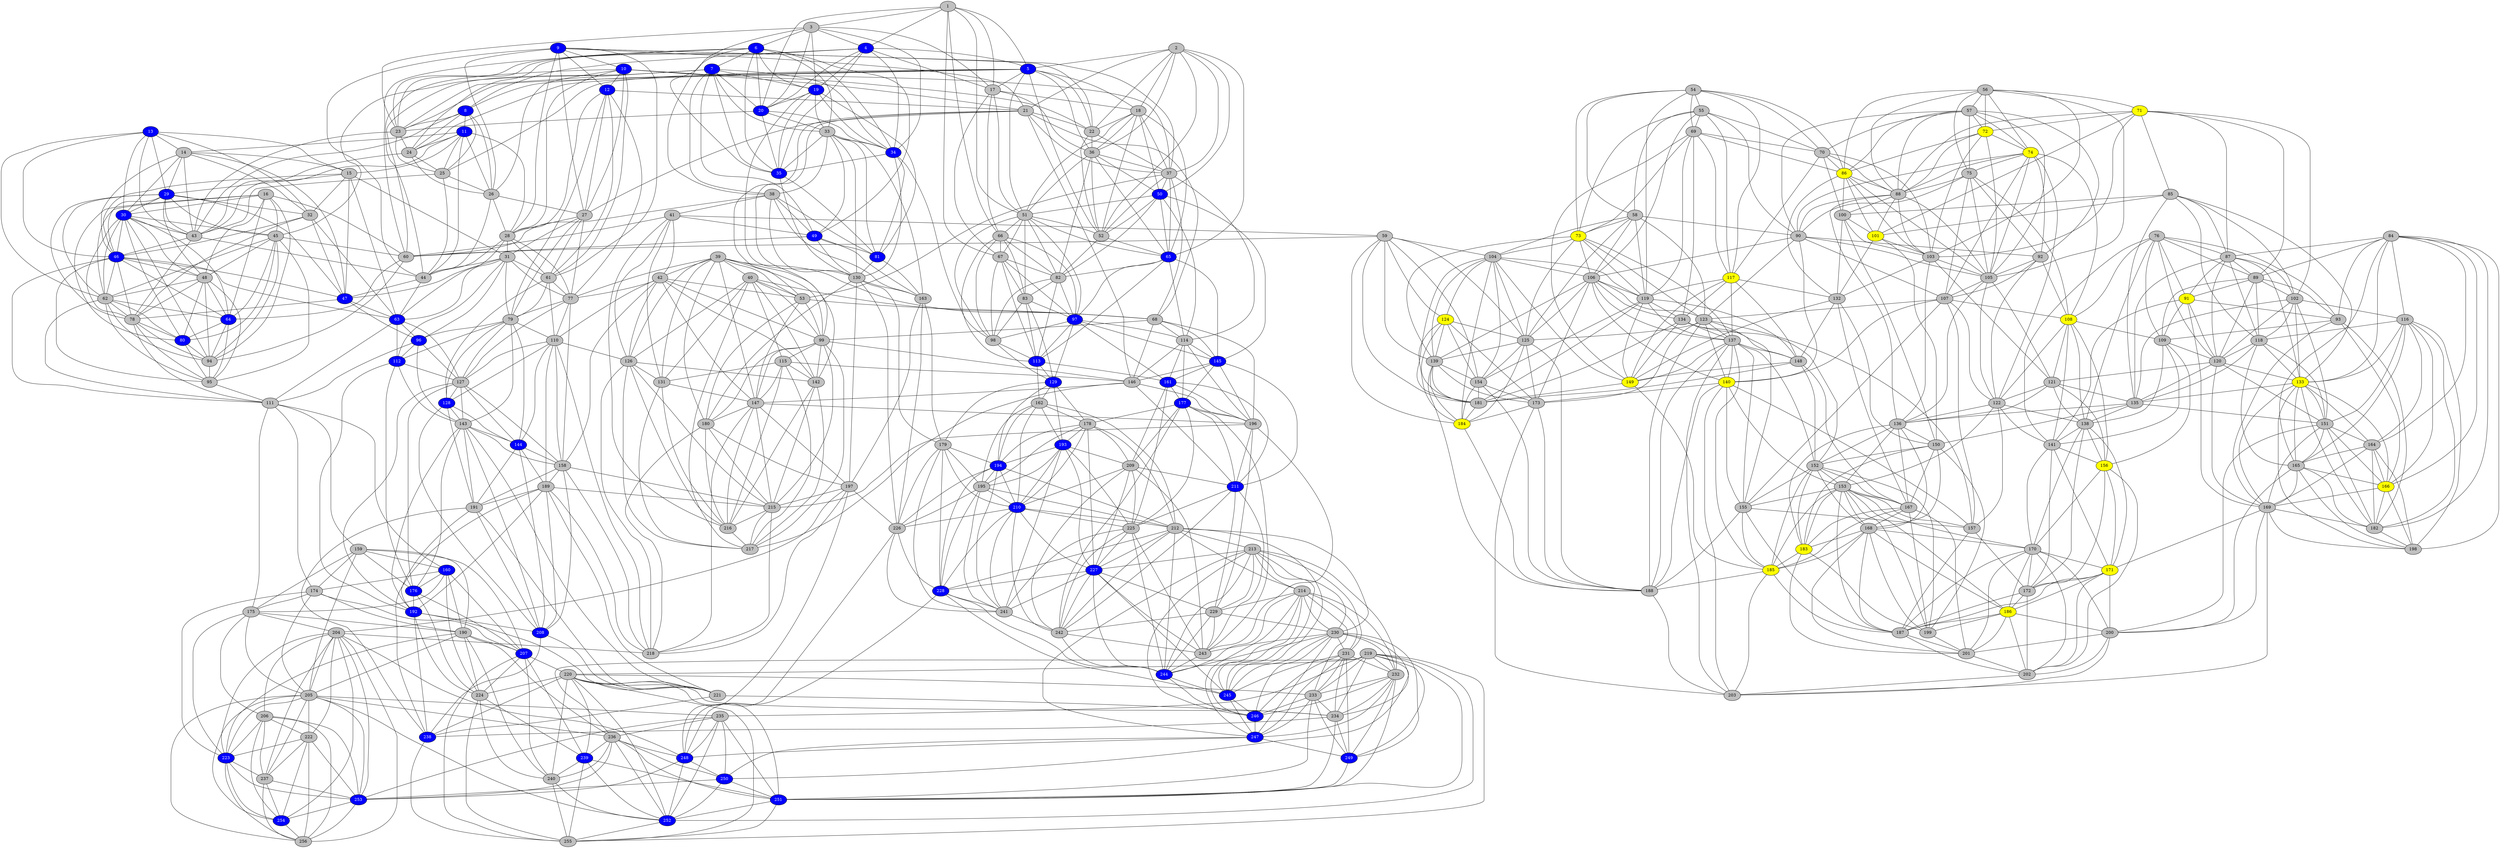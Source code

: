 graph Walk {
start=0
1 [fillcolor=gray][style=filled][pos="1,18"][pin=true]
1 -- 3
1 -- 4
1 -- 5
1 -- 17
1 -- 20
1 -- 51
1 -- 66
1 -- 67
2 [fillcolor=gray][style=filled][pos="1,17"][pin=true]
2 -- 5
2 -- 18
2 -- 21
2 -- 22
2 -- 36
2 -- 37
2 -- 50
2 -- 52
2 -- 65
3 [fillcolor=gray][style=filled][pos="1,16"][pin=true]
3 -- 4
3 -- 6
3 -- 17
3 -- 19
3 -- 20
3 -- 23
3 -- 34
3 -- 35
4 [fillcolor=blue][style=filled][fontcolor=white][pos="1,15"][pin=true]
4 -- 5
4 -- 8
4 -- 17
4 -- 19
4 -- 20
4 -- 23
4 -- 24
4 -- 34
4 -- 35
5 [fillcolor=blue][style=filled][fontcolor=white][pos="1,14"][pin=true]
5 -- 8
5 -- 17
5 -- 18
5 -- 22
5 -- 23
5 -- 24
5 -- 25
5 -- 36
5 -- 51
5 -- 52
6 [fillcolor=blue][style=filled][fontcolor=white][pos="1,13"][pin=true]
6 -- 7
6 -- 19
6 -- 20
6 -- 23
6 -- 33
6 -- 34
6 -- 35
6 -- 38
6 -- 49
6 -- 60
7 [fillcolor=blue][style=filled][fontcolor=white][pos="1,12"][pin=true]
7 -- 19
7 -- 20
7 -- 23
7 -- 33
7 -- 34
7 -- 35
7 -- 38
7 -- 45
7 -- 49
7 -- 60
8 [fillcolor=blue][style=filled][fontcolor=white][pos="1,11"][pin=true]
8 -- 11
8 -- 23
8 -- 24
8 -- 25
8 -- 26
8 -- 43
9 [fillcolor=blue][style=filled][fontcolor=white][pos="1,10"][pin=true]
9 -- 10
9 -- 12
9 -- 21
9 -- 22
9 -- 26
9 -- 27
9 -- 28
9 -- 37
9 -- 44
9 -- 61
10 [fillcolor=blue][style=filled][fontcolor=white][pos="1,9"][pin=true]
10 -- 12
10 -- 21
10 -- 22
10 -- 26
10 -- 27
10 -- 28
10 -- 37
10 -- 44
10 -- 61
11 [fillcolor=blue][style=filled][fontcolor=white][pos="1,8"][pin=true]
11 -- 14
11 -- 15
11 -- 24
11 -- 25
11 -- 26
11 -- 28
11 -- 43
11 -- 44
12 [fillcolor=blue][style=filled][fontcolor=white][pos="1,7"][pin=true]
12 -- 21
12 -- 27
12 -- 28
12 -- 61
12 -- 77
12 -- 79
13 [fillcolor=blue][style=filled][fontcolor=white][pos="1,6"][pin=true]
13 -- 14
13 -- 15
13 -- 29
13 -- 30
13 -- 32
13 -- 43
13 -- 46
13 -- 62
14 [fillcolor=gray][style=filled][pos="1,5"][pin=true]
14 -- 15
14 -- 29
14 -- 30
14 -- 32
14 -- 43
14 -- 46
14 -- 47
15 [fillcolor=gray][style=filled][pos="1,4"][pin=true]
15 -- 29
15 -- 31
15 -- 32
15 -- 46
15 -- 47
15 -- 63
16 [fillcolor=gray][style=filled][pos="1,3"][pin=true]
16 -- 30
16 -- 45
16 -- 48
16 -- 60
16 -- 62
16 -- 64
16 -- 80
16 -- 94
17 [fillcolor=gray][style=filled][pos="2,18"][pin=true]
17 -- 18
17 -- 36
17 -- 51
17 -- 66
17 -- 67
18 [fillcolor=gray][style=filled][pos="2,17"][pin=true]
18 -- 22
18 -- 36
18 -- 37
18 -- 50
18 -- 51
18 -- 52
18 -- 65
19 [fillcolor=blue][style=filled][fontcolor=white][pos="2,16"][pin=true]
19 -- 20
19 -- 33
19 -- 34
19 -- 35
19 -- 81
19 -- 130
20 [fillcolor=blue][style=filled][fontcolor=white][pos="2,15"][pin=true]
20 -- 23
20 -- 33
20 -- 34
20 -- 35
21 [fillcolor=gray][style=filled][pos="2,14"][pin=true]
21 -- 22
21 -- 27
21 -- 37
21 -- 53
21 -- 68
21 -- 99
21 -- 146
22 [fillcolor=gray][style=filled][pos="2,13"][pin=true]
22 -- 36
22 -- 37
22 -- 52
23 [fillcolor=gray][style=filled][pos="2,12"][pin=true]
23 -- 24
23 -- 25
23 -- 43
24 [fillcolor=gray][style=filled][pos="2,11"][pin=true]
24 -- 25
24 -- 26
24 -- 43
25 [fillcolor=gray][style=filled][pos="2,10"][pin=true]
25 -- 26
25 -- 43
25 -- 44
26 [fillcolor=gray][style=filled][pos="2,9"][pin=true]
26 -- 27
26 -- 28
26 -- 44
27 [fillcolor=gray][style=filled][pos="2,8"][pin=true]
27 -- 28
27 -- 31
27 -- 61
27 -- 77
27 -- 79
28 [fillcolor=gray][style=filled][pos="2,7"][pin=true]
28 -- 31
28 -- 44
28 -- 61
28 -- 63
28 -- 77
29 [fillcolor=blue][style=filled][fontcolor=white][pos="2,6"][pin=true]
29 -- 30
29 -- 32
29 -- 43
29 -- 45
29 -- 46
29 -- 47
29 -- 48
29 -- 62
29 -- 78
30 [fillcolor=blue][style=filled][fontcolor=white][pos="2,5"][pin=true]
30 -- 43
30 -- 45
30 -- 46
30 -- 48
30 -- 62
30 -- 64
30 -- 78
30 -- 80
30 -- 94
31 [fillcolor=gray][style=filled][pos="2,4"][pin=true]
31 -- 44
31 -- 47
31 -- 61
31 -- 63
31 -- 77
31 -- 79
31 -- 96
31 -- 112
32 [fillcolor=gray][style=filled][pos="2,3"][pin=true]
32 -- 46
32 -- 47
32 -- 63
32 -- 78
33 [fillcolor=gray][style=filled][pos="3,18"][pin=true]
33 -- 34
33 -- 35
33 -- 38
33 -- 49
33 -- 81
33 -- 130
33 -- 163
34 [fillcolor=blue][style=filled][fontcolor=white][pos="3,17"][pin=true]
34 -- 35
34 -- 81
34 -- 98
34 -- 130
35 [fillcolor=blue][style=filled][fontcolor=white][pos="3,16"][pin=true]
35 -- 81
35 -- 130
36 [fillcolor=gray][style=filled][pos="3,15"][pin=true]
36 -- 37
36 -- 50
36 -- 51
36 -- 52
36 -- 65
36 -- 82
37 [fillcolor=gray][style=filled][pos="3,14"][pin=true]
37 -- 50
37 -- 52
37 -- 53
37 -- 65
37 -- 68
37 -- 114
38 [fillcolor=gray][style=filled][pos="3,13"][pin=true]
38 -- 41
38 -- 49
38 -- 60
38 -- 81
38 -- 130
38 -- 163
39 [fillcolor=gray][style=filled][pos="3,12"][pin=true]
39 -- 40
39 -- 42
39 -- 53
39 -- 68
39 -- 77
39 -- 99
39 -- 126
39 -- 131
39 -- 142
39 -- 147
39 -- 180
40 [fillcolor=gray][style=filled][pos="3,11"][pin=true]
40 -- 53
40 -- 68
40 -- 99
40 -- 115
40 -- 126
40 -- 131
40 -- 142
40 -- 217
41 [fillcolor=gray][style=filled][pos="3,10"][pin=true]
41 -- 42
41 -- 49
41 -- 59
41 -- 60
41 -- 126
41 -- 131
41 -- 216
42 [fillcolor=gray][style=filled][pos="3,9"][pin=true]
42 -- 53
42 -- 77
42 -- 99
42 -- 110
42 -- 126
42 -- 142
42 -- 147
42 -- 158
43 [fillcolor=gray][style=filled][pos="3,8"][pin=true]
43 -- 44
43 -- 46
43 -- 78
44 [fillcolor=gray][style=filled][pos="3,7"][pin=true]
44 -- 47
44 -- 63
45 [fillcolor=gray][style=filled][pos="3,6"][pin=true]
45 -- 48
45 -- 60
45 -- 62
45 -- 64
45 -- 80
45 -- 94
45 -- 95
46 [fillcolor=blue][style=filled][fontcolor=white][pos="3,5"][pin=true]
46 -- 47
46 -- 48
46 -- 62
46 -- 63
46 -- 64
46 -- 78
46 -- 95
46 -- 111
47 [fillcolor=blue][style=filled][fontcolor=white][pos="3,4"][pin=true]
47 -- 63
47 -- 78
47 -- 96
48 [fillcolor=gray][style=filled][pos="3,3"][pin=true]
48 -- 62
48 -- 64
48 -- 78
48 -- 80
48 -- 94
48 -- 95
49 [fillcolor=blue][style=filled][fontcolor=white][pos="4,18"][pin=true]
49 -- 60
49 -- 81
49 -- 130
49 -- 163
50 [fillcolor=blue][style=filled][fontcolor=white][pos="4,17"][pin=true]
50 -- 51
50 -- 52
50 -- 65
50 -- 82
50 -- 114
50 -- 145
51 [fillcolor=gray][style=filled][pos="4,16"][pin=true]
51 -- 52
51 -- 65
51 -- 66
51 -- 67
51 -- 82
51 -- 83
51 -- 97
51 -- 98
52 [fillcolor=gray][style=filled][pos="4,15"][pin=true]
52 -- 65
52 -- 82
53 [fillcolor=gray][style=filled][pos="4,14"][pin=true]
53 -- 68
53 -- 99
53 -- 147
53 -- 180
54 [fillcolor=gray][style=filled][pos="4,13"][pin=true]
54 -- 55
54 -- 58
54 -- 69
54 -- 70
54 -- 73
54 -- 86
54 -- 117
54 -- 119
55 [fillcolor=gray][style=filled][pos="4,12"][pin=true]
55 -- 58
55 -- 69
55 -- 70
55 -- 73
55 -- 90
55 -- 106
55 -- 117
56 [fillcolor=gray][style=filled][pos="4,11"][pin=true]
56 -- 57
56 -- 71
56 -- 72
56 -- 74
56 -- 75
56 -- 86
56 -- 88
56 -- 103
56 -- 105
57 [fillcolor=gray][style=filled][pos="4,10"][pin=true]
57 -- 70
57 -- 72
57 -- 74
57 -- 75
57 -- 86
57 -- 88
57 -- 90
57 -- 92
57 -- 105
58 [fillcolor=gray][style=filled][pos="4,9"][pin=true]
58 -- 73
58 -- 90
58 -- 104
58 -- 106
58 -- 119
58 -- 123
58 -- 125
59 [fillcolor=gray][style=filled][pos="4,8"][pin=true]
59 -- 60
59 -- 104
59 -- 124
59 -- 125
59 -- 139
59 -- 154
59 -- 181
59 -- 184
60 [fillcolor=gray][style=filled][pos="4,7"][pin=true]
60 -- 64
60 -- 94
61 [fillcolor=gray][style=filled][pos="4,6"][pin=true]
61 -- 77
61 -- 79
61 -- 110
61 -- 128
62 [fillcolor=gray][style=filled][pos="4,5"][pin=true]
62 -- 64
62 -- 78
62 -- 80
62 -- 94
62 -- 95
62 -- 111
63 [fillcolor=blue][style=filled][fontcolor=white][pos="4,4"][pin=true]
63 -- 96
63 -- 111
63 -- 112
63 -- 127
64 [fillcolor=blue][style=filled][fontcolor=white][pos="4,3"][pin=true]
64 -- 80
64 -- 94
64 -- 95
65 [fillcolor=blue][style=filled][fontcolor=white][pos="5,18"][pin=true]
65 -- 82
65 -- 97
65 -- 113
65 -- 114
65 -- 145
66 [fillcolor=gray][style=filled][pos="5,17"][pin=true]
66 -- 67
66 -- 82
66 -- 83
66 -- 97
66 -- 98
66 -- 113
67 [fillcolor=gray][style=filled][pos="5,16"][pin=true]
67 -- 82
67 -- 83
67 -- 97
67 -- 98
67 -- 113
68 [fillcolor=gray][style=filled][pos="5,15"][pin=true]
68 -- 99
68 -- 114
68 -- 145
68 -- 146
68 -- 196
69 [fillcolor=gray][style=filled][pos="5,14"][pin=true]
69 -- 70
69 -- 73
69 -- 86
69 -- 117
69 -- 119
69 -- 134
69 -- 149
70 [fillcolor=gray][style=filled][pos="5,13"][pin=true]
70 -- 86
70 -- 88
70 -- 100
70 -- 103
70 -- 117
71 [fillcolor=yellow][style=filled][pos="5,12"][pin=true]
71 -- 72
71 -- 85
71 -- 87
71 -- 88
71 -- 89
71 -- 101
71 -- 102
71 -- 103
72 [fillcolor=yellow][style=filled][pos="5,11"][pin=true]
72 -- 74
72 -- 86
72 -- 88
72 -- 103
72 -- 105
73 [fillcolor=yellow][style=filled][pos="5,10"][pin=true]
73 -- 104
73 -- 106
73 -- 119
73 -- 123
73 -- 125
73 -- 137
73 -- 139
74 [fillcolor=yellow][style=filled][pos="5,9"][pin=true]
74 -- 75
74 -- 88
74 -- 90
74 -- 92
74 -- 105
74 -- 107
74 -- 108
74 -- 122
75 [fillcolor=gray][style=filled][pos="5,8"][pin=true]
75 -- 88
75 -- 90
75 -- 92
75 -- 105
75 -- 107
75 -- 108
76 [fillcolor=gray][style=filled][pos="5,7"][pin=true]
76 -- 87
76 -- 89
76 -- 91
76 -- 93
76 -- 108
76 -- 109
76 -- 120
76 -- 138
76 -- 141
77 [fillcolor=gray][style=filled][pos="5,6"][pin=true]
77 -- 79
77 -- 110
77 -- 127
77 -- 158
78 [fillcolor=gray][style=filled][pos="5,5"][pin=true]
78 -- 80
78 -- 94
78 -- 95
78 -- 111
79 [fillcolor=gray][style=filled][pos="5,4"][pin=true]
79 -- 96
79 -- 110
79 -- 112
79 -- 127
79 -- 128
79 -- 143
79 -- 144
80 [fillcolor=blue][style=filled][fontcolor=white][pos="5,3"][pin=true]
80 -- 94
80 -- 95
81 [fillcolor=blue][style=filled][fontcolor=white][pos="6,18"][pin=true]
81 -- 130
81 -- 163
82 [fillcolor=gray][style=filled][pos="6,17"][pin=true]
82 -- 83
82 -- 97
82 -- 98
82 -- 113
83 [fillcolor=gray][style=filled][pos="6,16"][pin=true]
83 -- 97
83 -- 98
83 -- 113
83 -- 129
84 [fillcolor=gray][style=filled][pos="6,15"][pin=true]
84 -- 87
84 -- 89
84 -- 93
84 -- 116
84 -- 133
84 -- 164
84 -- 165
84 -- 166
84 -- 182
84 -- 198
85 [fillcolor=gray][style=filled][pos="6,14"][pin=true]
85 -- 87
85 -- 100
85 -- 101
85 -- 102
85 -- 118
85 -- 133
85 -- 135
86 [fillcolor=yellow][style=filled][pos="6,13"][pin=true]
86 -- 88
86 -- 100
86 -- 101
86 -- 103
86 -- 105
86 -- 132
87 [fillcolor=gray][style=filled][pos="6,12"][pin=true]
87 -- 89
87 -- 91
87 -- 102
87 -- 118
87 -- 120
87 -- 133
87 -- 135
88 [fillcolor=gray][style=filled][pos="6,11"][pin=true]
88 -- 90
88 -- 100
88 -- 101
88 -- 103
88 -- 105
88 -- 136
89 [fillcolor=gray][style=filled][pos="6,10"][pin=true]
89 -- 91
89 -- 93
89 -- 102
89 -- 109
89 -- 118
89 -- 120
90 [fillcolor=gray][style=filled][pos="6,9"][pin=true]
90 -- 92
90 -- 105
90 -- 106
90 -- 107
90 -- 123
90 -- 140
91 [fillcolor=yellow][style=filled][pos="6,8"][pin=true]
91 -- 93
91 -- 109
91 -- 120
91 -- 141
91 -- 169
92 [fillcolor=gray][style=filled][pos="6,7"][pin=true]
92 -- 105
92 -- 107
92 -- 108
92 -- 122
93 [fillcolor=gray][style=filled][pos="6,6"][pin=true]
93 -- 109
93 -- 166
93 -- 169
93 -- 182
94 [fillcolor=gray][style=filled][pos="6,5"][pin=true]
94 -- 95
95 [fillcolor=gray][style=filled][pos="6,4"][pin=true]
95 -- 111
96 [fillcolor=blue][style=filled][fontcolor=white][pos="6,3"][pin=true]
96 -- 111
96 -- 112
96 -- 127
96 -- 143
97 [fillcolor=blue][style=filled][fontcolor=white][pos="7,18"][pin=true]
97 -- 98
97 -- 113
97 -- 114
97 -- 129
97 -- 145
97 -- 161
98 [fillcolor=gray][style=filled][pos="7,17"][pin=true]
98 -- 113
98 -- 129
99 [fillcolor=gray][style=filled][pos="7,16"][pin=true]
99 -- 115
99 -- 142
99 -- 146
99 -- 147
99 -- 180
99 -- 215
99 -- 217
100 [fillcolor=gray][style=filled][pos="7,15"][pin=true]
100 -- 101
100 -- 103
100 -- 132
100 -- 150
101 [fillcolor=yellow][style=filled][pos="7,14"][pin=true]
101 -- 103
101 -- 132
101 -- 150
102 [fillcolor=gray][style=filled][pos="7,13"][pin=true]
102 -- 116
102 -- 118
102 -- 120
102 -- 133
102 -- 135
102 -- 151
103 [fillcolor=gray][style=filled][pos="7,12"][pin=true]
103 -- 105
103 -- 121
103 -- 132
103 -- 136
104 [fillcolor=gray][style=filled][pos="7,11"][pin=true]
104 -- 106
104 -- 119
104 -- 124
104 -- 125
104 -- 139
104 -- 149
104 -- 154
104 -- 181
104 -- 184
105 [fillcolor=gray][style=filled][pos="7,10"][pin=true]
105 -- 107
105 -- 121
105 -- 122
105 -- 136
106 [fillcolor=gray][style=filled][pos="7,9"][pin=true]
106 -- 119
106 -- 123
106 -- 125
106 -- 134
106 -- 137
106 -- 139
106 -- 140
106 -- 173
107 [fillcolor=gray][style=filled][pos="7,8"][pin=true]
107 -- 108
107 -- 122
107 -- 123
107 -- 140
107 -- 155
107 -- 157
108 [fillcolor=yellow][style=filled][pos="7,7"][pin=true]
108 -- 109
108 -- 121
108 -- 122
108 -- 138
108 -- 141
108 -- 156
109 [fillcolor=gray][style=filled][pos="7,6"][pin=true]
109 -- 120
109 -- 138
109 -- 141
109 -- 156
110 [fillcolor=gray][style=filled][pos="7,5"][pin=true]
110 -- 126
110 -- 127
110 -- 128
110 -- 144
110 -- 158
110 -- 189
110 -- 218
111 [fillcolor=gray][style=filled][pos="7,4"][pin=true]
111 -- 159
111 -- 160
111 -- 174
111 -- 175
112 [fillcolor=blue][style=filled][fontcolor=white][pos="7,3"][pin=true]
112 -- 127
112 -- 143
112 -- 176
112 -- 192
113 [fillcolor=blue][style=filled][fontcolor=white][pos="8,18"][pin=true]
113 -- 129
113 -- 161
113 -- 162
114 [fillcolor=gray][style=filled][pos="8,17"][pin=true]
114 -- 145
114 -- 146
114 -- 161
114 -- 177
114 -- 196
115 [fillcolor=gray][style=filled][pos="8,16"][pin=true]
115 -- 131
115 -- 142
115 -- 146
115 -- 147
115 -- 216
115 -- 217
116 [fillcolor=gray][style=filled][pos="8,15"][pin=true]
116 -- 118
116 -- 133
116 -- 151
116 -- 164
116 -- 165
116 -- 166
116 -- 182
116 -- 198
117 [fillcolor=yellow][style=filled][pos="8,14"][pin=true]
117 -- 119
117 -- 132
117 -- 134
117 -- 137
117 -- 148
117 -- 149
118 [fillcolor=gray][style=filled][pos="8,13"][pin=true]
118 -- 120
118 -- 133
118 -- 135
118 -- 151
118 -- 165
119 [fillcolor=gray][style=filled][pos="8,12"][pin=true]
119 -- 134
119 -- 137
119 -- 148
119 -- 149
119 -- 154
119 -- 181
120 [fillcolor=gray][style=filled][pos="8,11"][pin=true]
120 -- 121
120 -- 133
120 -- 135
120 -- 151
120 -- 169
121 [fillcolor=gray][style=filled][pos="8,10"][pin=true]
121 -- 122
121 -- 135
121 -- 136
121 -- 138
121 -- 156
122 [fillcolor=gray][style=filled][pos="8,9"][pin=true]
122 -- 136
122 -- 138
122 -- 141
122 -- 153
122 -- 157
123 [fillcolor=gray][style=filled][pos="8,8"][pin=true]
123 -- 125
123 -- 137
123 -- 140
123 -- 155
123 -- 157
123 -- 173
123 -- 188
124 [fillcolor=yellow][style=filled][pos="8,7"][pin=true]
124 -- 125
124 -- 139
124 -- 154
124 -- 173
124 -- 181
124 -- 184
125 [fillcolor=gray][style=filled][pos="8,6"][pin=true]
125 -- 139
125 -- 154
125 -- 173
125 -- 184
125 -- 188
126 [fillcolor=gray][style=filled][pos="8,5"][pin=true]
126 -- 131
126 -- 142
126 -- 215
126 -- 216
126 -- 217
126 -- 218
127 [fillcolor=gray][style=filled][pos="8,4"][pin=true]
127 -- 128
127 -- 143
127 -- 144
127 -- 158
127 -- 176
127 -- 192
128 [fillcolor=blue][style=filled][fontcolor=white][pos="8,3"][pin=true]
128 -- 143
128 -- 144
128 -- 191
128 -- 208
129 [fillcolor=blue][style=filled][fontcolor=white][pos="9,18"][pin=true]
129 -- 162
129 -- 178
129 -- 179
129 -- 193
129 -- 194
130 [fillcolor=gray][style=filled][pos="9,17"][pin=true]
130 -- 163
130 -- 179
130 -- 180
130 -- 197
130 -- 226
131 [fillcolor=gray][style=filled][pos="9,16"][pin=true]
131 -- 147
131 -- 216
131 -- 217
132 [fillcolor=gray][style=filled][pos="9,15"][pin=true]
132 -- 148
132 -- 149
132 -- 150
132 -- 167
133 [fillcolor=yellow][style=filled][pos="9,14"][pin=true]
133 -- 135
133 -- 151
133 -- 164
133 -- 165
133 -- 166
133 -- 169
133 -- 182
133 -- 198
134 [fillcolor=gray][style=filled][pos="9,13"][pin=true]
134 -- 137
134 -- 148
134 -- 149
134 -- 152
134 -- 181
135 [fillcolor=gray][style=filled][pos="9,12"][pin=true]
135 -- 136
135 -- 138
135 -- 150
135 -- 151
136 [fillcolor=gray][style=filled][pos="9,11"][pin=true]
136 -- 150
136 -- 152
136 -- 153
136 -- 167
136 -- 168
136 -- 183
137 [fillcolor=gray][style=filled][pos="9,10"][pin=true]
137 -- 140
137 -- 148
137 -- 149
137 -- 152
137 -- 155
137 -- 185
137 -- 188
137 -- 203
138 [fillcolor=gray][style=filled][pos="9,9"][pin=true]
138 -- 141
138 -- 156
138 -- 170
138 -- 171
138 -- 172
139 [fillcolor=gray][style=filled][pos="9,8"][pin=true]
139 -- 154
139 -- 173
139 -- 181
139 -- 184
139 -- 188
140 [fillcolor=yellow][style=filled][pos="9,7"][pin=true]
140 -- 153
140 -- 155
140 -- 157
140 -- 173
140 -- 188
140 -- 203
141 [fillcolor=gray][style=filled][pos="9,6"][pin=true]
141 -- 156
141 -- 170
141 -- 171
141 -- 172
142 [fillcolor=gray][style=filled][pos="9,5"][pin=true]
142 -- 215
142 -- 216
142 -- 217
143 [fillcolor=gray][style=filled][pos="9,4"][pin=true]
143 -- 144
143 -- 158
143 -- 176
143 -- 191
143 -- 192
143 -- 208
143 -- 221
144 [fillcolor=blue][style=filled][fontcolor=white][pos="9,3"][pin=true]
144 -- 158
144 -- 189
144 -- 191
144 -- 208
145 [fillcolor=blue][style=filled][fontcolor=white][pos="10,18"][pin=true]
145 -- 146
145 -- 161
145 -- 177
145 -- 196
145 -- 211
146 [fillcolor=gray][style=filled][pos="10,17"][pin=true]
146 -- 147
146 -- 196
146 -- 211
146 -- 217
147 [fillcolor=gray][style=filled][pos="10,16"][pin=true]
147 -- 180
147 -- 196
147 -- 197
147 -- 215
147 -- 216
147 -- 218
148 [fillcolor=gray][style=filled][pos="10,15"][pin=true]
148 -- 149
148 -- 152
148 -- 167
148 -- 181
149 [fillcolor=yellow][style=filled][pos="10,14"][pin=true]
149 -- 181
149 -- 185
150 [fillcolor=gray][style=filled][pos="10,13"][pin=true]
150 -- 152
150 -- 167
150 -- 168
150 -- 183
150 -- 199
151 [fillcolor=gray][style=filled][pos="10,12"][pin=true]
151 -- 164
151 -- 165
151 -- 166
151 -- 169
151 -- 182
151 -- 200
152 [fillcolor=gray][style=filled][pos="10,11"][pin=true]
152 -- 153
152 -- 155
152 -- 167
152 -- 168
152 -- 183
152 -- 185
152 -- 199
153 [fillcolor=gray][style=filled][pos="10,10"][pin=true]
153 -- 155
153 -- 157
153 -- 167
153 -- 168
153 -- 170
153 -- 183
153 -- 185
153 -- 186
153 -- 187
153 -- 199
154 [fillcolor=gray][style=filled][pos="10,9"][pin=true]
154 -- 173
154 -- 181
154 -- 184
154 -- 188
155 [fillcolor=gray][style=filled][pos="10,8"][pin=true]
155 -- 157
155 -- 185
155 -- 187
155 -- 188
156 [fillcolor=yellow][style=filled][pos="10,7"][pin=true]
156 -- 170
156 -- 171
156 -- 172
156 -- 202
157 [fillcolor=gray][style=filled][pos="10,6"][pin=true]
157 -- 172
157 -- 187
158 [fillcolor=gray][style=filled][pos="10,5"][pin=true]
158 -- 189
158 -- 191
158 -- 208
158 -- 215
158 -- 218
159 [fillcolor=gray][style=filled][pos="10,4"][pin=true]
159 -- 160
159 -- 174
159 -- 175
159 -- 176
159 -- 190
159 -- 205
159 -- 207
160 [fillcolor=blue][style=filled][fontcolor=white][pos="10,3"][pin=true]
160 -- 174
160 -- 175
160 -- 176
160 -- 190
160 -- 207
160 -- 224
161 [fillcolor=blue][style=filled][fontcolor=white][pos="11,18"][pin=true]
161 -- 177
161 -- 196
161 -- 209
161 -- 211
161 -- 225
162 [fillcolor=gray][style=filled][pos="11,17"][pin=true]
162 -- 178
162 -- 193
162 -- 194
162 -- 195
162 -- 210
162 -- 212
163 [fillcolor=gray][style=filled][pos="11,16"][pin=true]
163 -- 179
163 -- 197
163 -- 226
164 [fillcolor=gray][style=filled][pos="11,15"][pin=true]
164 -- 165
164 -- 166
164 -- 169
164 -- 182
164 -- 198
165 [fillcolor=gray][style=filled][pos="11,14"][pin=true]
165 -- 166
165 -- 169
165 -- 182
165 -- 198
165 -- 200
166 [fillcolor=yellow][style=filled][pos="11,13"][pin=true]
166 -- 169
166 -- 182
166 -- 198
167 [fillcolor=gray][style=filled][pos="11,12"][pin=true]
167 -- 168
167 -- 183
167 -- 185
167 -- 199
167 -- 201
168 [fillcolor=gray][style=filled][pos="11,11"][pin=true]
168 -- 170
168 -- 183
168 -- 185
168 -- 186
168 -- 187
168 -- 199
168 -- 201
169 [fillcolor=gray][style=filled][pos="11,10"][pin=true]
169 -- 171
169 -- 182
169 -- 198
169 -- 200
169 -- 203
170 [fillcolor=gray][style=filled][pos="11,9"][pin=true]
170 -- 171
170 -- 172
170 -- 186
170 -- 187
170 -- 200
170 -- 201
170 -- 202
171 [fillcolor=yellow][style=filled][pos="11,8"][pin=true]
171 -- 172
171 -- 186
171 -- 187
171 -- 200
171 -- 202
172 [fillcolor=gray][style=filled][pos="11,7"][pin=true]
172 -- 186
172 -- 187
172 -- 202
173 [fillcolor=gray][style=filled][pos="11,6"][pin=true]
173 -- 184
173 -- 188
173 -- 203
174 [fillcolor=gray][style=filled][pos="11,5"][pin=true]
174 -- 175
174 -- 190
174 -- 205
174 -- 207
174 -- 223
175 [fillcolor=gray][style=filled][pos="11,4"][pin=true]
175 -- 190
175 -- 204
175 -- 205
175 -- 206
175 -- 223
176 [fillcolor=blue][style=filled][fontcolor=white][pos="11,3"][pin=true]
176 -- 192
176 -- 207
176 -- 224
177 [fillcolor=blue][style=filled][fontcolor=white][pos="12,18"][pin=true]
177 -- 178
177 -- 196
177 -- 209
177 -- 211
177 -- 225
177 -- 242
177 -- 243
178 [fillcolor=gray][style=filled][pos="12,17"][pin=true]
178 -- 193
178 -- 194
178 -- 195
178 -- 209
178 -- 210
178 -- 212
178 -- 227
179 [fillcolor=gray][style=filled][pos="12,16"][pin=true]
179 -- 194
179 -- 195
179 -- 210
179 -- 226
179 -- 228
179 -- 241
180 [fillcolor=gray][style=filled][pos="12,15"][pin=true]
180 -- 197
180 -- 215
180 -- 216
180 -- 218
181 [fillcolor=gray][style=filled][pos="12,14"][pin=true]
181 -- 184
182 [fillcolor=gray][style=filled][pos="12,13"][pin=true]
182 -- 198
183 [fillcolor=yellow][style=filled][pos="12,12"][pin=true]
183 -- 185
183 -- 199
183 -- 201
184 [fillcolor=yellow][style=filled][pos="12,11"][pin=true]
184 -- 188
185 [fillcolor=yellow][style=filled][pos="12,10"][pin=true]
185 -- 187
185 -- 188
185 -- 203
186 [fillcolor=yellow][style=filled][pos="12,9"][pin=true]
186 -- 187
186 -- 199
186 -- 200
186 -- 201
186 -- 202
187 [fillcolor=gray][style=filled][pos="12,8"][pin=true]
187 -- 201
187 -- 202
188 [fillcolor=gray][style=filled][pos="12,7"][pin=true]
188 -- 203
189 [fillcolor=gray][style=filled][pos="12,6"][pin=true]
189 -- 191
189 -- 192
189 -- 208
189 -- 215
189 -- 218
189 -- 221
189 -- 238
190 [fillcolor=gray][style=filled][pos="12,5"][pin=true]
190 -- 205
190 -- 207
190 -- 223
190 -- 224
190 -- 236
190 -- 240
191 [fillcolor=gray][style=filled][pos="12,4"][pin=true]
191 -- 192
191 -- 208
191 -- 221
191 -- 238
192 [fillcolor=blue][style=filled][fontcolor=white][pos="12,3"][pin=true]
192 -- 208
192 -- 221
192 -- 224
192 -- 238
193 [fillcolor=blue][style=filled][fontcolor=white][pos="13,18"][pin=true]
193 -- 194
193 -- 195
193 -- 209
193 -- 210
193 -- 225
193 -- 227
193 -- 241
194 [fillcolor=blue][style=filled][fontcolor=white][pos="13,17"][pin=true]
194 -- 195
194 -- 210
194 -- 212
194 -- 226
194 -- 228
194 -- 241
195 [fillcolor=gray][style=filled][pos="13,16"][pin=true]
195 -- 210
195 -- 212
195 -- 226
195 -- 228
195 -- 241
196 [fillcolor=gray][style=filled][pos="13,15"][pin=true]
196 -- 211
196 -- 215
196 -- 229
196 -- 243
197 [fillcolor=gray][style=filled][pos="13,14"][pin=true]
197 -- 204
197 -- 215
197 -- 218
197 -- 226
197 -- 248
198 [fillcolor=gray][style=filled][pos="13,13"][pin=true]
199 [fillcolor=gray][style=filled][pos="13,12"][pin=true]
199 -- 201
200 [fillcolor=gray][style=filled][pos="13,11"][pin=true]
200 -- 201
200 -- 202
200 -- 203
201 [fillcolor=gray][style=filled][pos="13,10"][pin=true]
201 -- 202
202 [fillcolor=gray][style=filled][pos="13,9"][pin=true]
202 -- 203
203 [fillcolor=gray][style=filled][pos="13,8"][pin=true]
204 [fillcolor=gray][style=filled][pos="13,7"][pin=true]
204 -- 205
204 -- 206
204 -- 218
204 -- 222
204 -- 223
204 -- 237
204 -- 248
204 -- 253
204 -- 254
204 -- 256
205 [fillcolor=gray][style=filled][pos="13,6"][pin=true]
205 -- 222
205 -- 223
205 -- 235
205 -- 236
205 -- 237
205 -- 252
205 -- 253
205 -- 254
205 -- 256
206 [fillcolor=gray][style=filled][pos="13,5"][pin=true]
206 -- 222
206 -- 223
206 -- 237
206 -- 253
206 -- 254
206 -- 256
207 [fillcolor=blue][style=filled][fontcolor=white][pos="13,4"][pin=true]
207 -- 220
207 -- 224
207 -- 239
207 -- 240
207 -- 255
208 [fillcolor=blue][style=filled][fontcolor=white][pos="13,3"][pin=true]
208 -- 221
208 -- 238
209 [fillcolor=gray][style=filled][pos="14,18"][pin=true]
209 -- 210
209 -- 211
209 -- 225
209 -- 227
209 -- 242
209 -- 243
210 [fillcolor=blue][style=filled][fontcolor=white][pos="14,17"][pin=true]
210 -- 212
210 -- 225
210 -- 226
210 -- 227
210 -- 228
210 -- 241
210 -- 242
211 [fillcolor=blue][style=filled][fontcolor=white][pos="14,16"][pin=true]
211 -- 225
211 -- 229
211 -- 242
211 -- 243
212 [fillcolor=gray][style=filled][pos="14,15"][pin=true]
212 -- 213
212 -- 214
212 -- 227
212 -- 228
212 -- 230
212 -- 242
212 -- 244
212 -- 245
213 [fillcolor=gray][style=filled][pos="14,14"][pin=true]
213 -- 214
213 -- 227
213 -- 229
213 -- 230
213 -- 231
213 -- 232
213 -- 244
213 -- 245
213 -- 246
213 -- 247
214 [fillcolor=gray][style=filled][pos="14,13"][pin=true]
214 -- 229
214 -- 230
214 -- 231
214 -- 232
214 -- 233
214 -- 244
214 -- 245
214 -- 246
214 -- 247
215 [fillcolor=gray][style=filled][pos="14,12"][pin=true]
215 -- 216
215 -- 217
215 -- 218
216 [fillcolor=gray][style=filled][pos="14,11"][pin=true]
216 -- 217
217 [fillcolor=gray][style=filled][pos="14,10"][pin=true]
218 [fillcolor=gray][style=filled][pos="14,9"][pin=true]
219 [fillcolor=gray][style=filled][pos="14,8"][pin=true]
219 -- 220
219 -- 232
219 -- 233
219 -- 234
219 -- 235
219 -- 236
219 -- 249
219 -- 250
219 -- 251
219 -- 252
219 -- 255
220 [fillcolor=gray][style=filled][pos="14,7"][pin=true]
220 -- 221
220 -- 224
220 -- 233
220 -- 234
220 -- 238
220 -- 239
220 -- 240
220 -- 251
220 -- 252
220 -- 255
221 [fillcolor=gray][style=filled][pos="14,6"][pin=true]
221 -- 234
221 -- 238
222 [fillcolor=gray][style=filled][pos="14,5"][pin=true]
222 -- 223
222 -- 237
222 -- 253
222 -- 254
222 -- 256
223 [fillcolor=blue][style=filled][fontcolor=white][pos="14,4"][pin=true]
223 -- 237
223 -- 253
223 -- 254
223 -- 256
224 [fillcolor=gray][style=filled][pos="14,3"][pin=true]
224 -- 239
224 -- 240
224 -- 255
225 [fillcolor=gray][style=filled][pos="15,18"][pin=true]
225 -- 227
225 -- 241
225 -- 242
225 -- 243
225 -- 244
226 [fillcolor=gray][style=filled][pos="15,17"][pin=true]
226 -- 228
226 -- 241
226 -- 248
227 [fillcolor=blue][style=filled][fontcolor=white][pos="15,16"][pin=true]
227 -- 228
227 -- 229
227 -- 241
227 -- 242
227 -- 243
227 -- 244
227 -- 245
228 [fillcolor=blue][style=filled][fontcolor=white][pos="15,15"][pin=true]
228 -- 241
228 -- 244
228 -- 245
228 -- 248
229 [fillcolor=gray][style=filled][pos="15,14"][pin=true]
229 -- 230
229 -- 242
229 -- 243
229 -- 244
230 [fillcolor=gray][style=filled][pos="15,13"][pin=true]
230 -- 231
230 -- 232
230 -- 234
230 -- 243
230 -- 244
230 -- 245
230 -- 246
230 -- 247
230 -- 249
231 [fillcolor=gray][style=filled][pos="15,12"][pin=true]
231 -- 232
231 -- 233
231 -- 234
231 -- 245
231 -- 246
231 -- 247
231 -- 249
232 [fillcolor=gray][style=filled][pos="15,11"][pin=true]
232 -- 233
232 -- 234
232 -- 246
232 -- 247
232 -- 249
232 -- 251
233 [fillcolor=gray][style=filled][pos="15,10"][pin=true]
233 -- 234
233 -- 246
233 -- 247
233 -- 249
233 -- 251
234 [fillcolor=gray][style=filled][pos="15,9"][pin=true]
234 -- 238
234 -- 249
234 -- 251
235 [fillcolor=gray][style=filled][pos="15,8"][pin=true]
235 -- 236
235 -- 248
235 -- 250
235 -- 251
235 -- 252
235 -- 253
236 [fillcolor=gray][style=filled][pos="15,7"][pin=true]
236 -- 239
236 -- 240
236 -- 248
236 -- 250
236 -- 251
236 -- 252
236 -- 253
237 [fillcolor=gray][style=filled][pos="15,6"][pin=true]
237 -- 253
237 -- 254
237 -- 256
238 [fillcolor=blue][style=filled][fontcolor=white][pos="15,5"][pin=true]
238 -- 255
239 [fillcolor=blue][style=filled][fontcolor=white][pos="15,4"][pin=true]
239 -- 240
239 -- 251
239 -- 252
239 -- 255
240 [fillcolor=gray][style=filled][pos="15,3"][pin=true]
240 -- 252
240 -- 255
241 [fillcolor=gray][style=filled][pos="16,18"][pin=true]
241 -- 242
242 [fillcolor=gray][style=filled][pos="16,17"][pin=true]
242 -- 243
242 -- 244
243 [fillcolor=gray][style=filled][pos="16,16"][pin=true]
243 -- 244
244 [fillcolor=blue][style=filled][fontcolor=white][pos="16,15"][pin=true]
244 -- 245
244 -- 246
245 [fillcolor=blue][style=filled][fontcolor=white][pos="16,14"][pin=true]
245 -- 246
245 -- 247
246 [fillcolor=blue][style=filled][fontcolor=white][pos="16,13"][pin=true]
246 -- 247
247 [fillcolor=blue][style=filled][fontcolor=white][pos="16,12"][pin=true]
247 -- 248
247 -- 249
247 -- 250
248 [fillcolor=blue][style=filled][fontcolor=white][pos="16,11"][pin=true]
248 -- 250
248 -- 252
248 -- 253
249 [fillcolor=blue][style=filled][fontcolor=white][pos="16,10"][pin=true]
249 -- 251
250 [fillcolor=blue][style=filled][fontcolor=white][pos="16,9"][pin=true]
250 -- 251
250 -- 252
250 -- 253
251 [fillcolor=blue][style=filled][fontcolor=white][pos="16,8"][pin=true]
251 -- 252
251 -- 255
252 [fillcolor=blue][style=filled][fontcolor=white][pos="16,7"][pin=true]
252 -- 255
253 [fillcolor=blue][style=filled][fontcolor=white][pos="16,6"][pin=true]
253 -- 254
253 -- 256
254 [fillcolor=blue][style=filled][fontcolor=white][pos="16,5"][pin=true]
254 -- 256
255 [fillcolor=gray][style=filled][pos="16,4"][pin=true]
256 [fillcolor=gray][style=filled][pos="16,3"][pin=true]
}
